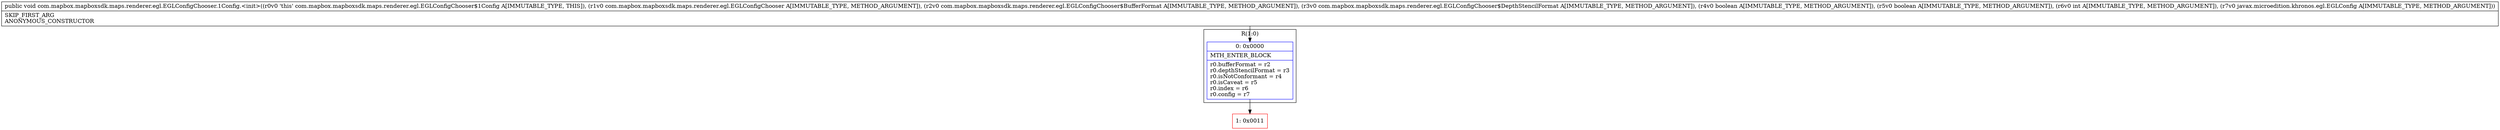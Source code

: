 digraph "CFG forcom.mapbox.mapboxsdk.maps.renderer.egl.EGLConfigChooser.1Config.\<init\>(Lcom\/mapbox\/mapboxsdk\/maps\/renderer\/egl\/EGLConfigChooser;Lcom\/mapbox\/mapboxsdk\/maps\/renderer\/egl\/EGLConfigChooser$BufferFormat;Lcom\/mapbox\/mapboxsdk\/maps\/renderer\/egl\/EGLConfigChooser$DepthStencilFormat;ZZILjavax\/microedition\/khronos\/egl\/EGLConfig;)V" {
subgraph cluster_Region_1459897712 {
label = "R(1:0)";
node [shape=record,color=blue];
Node_0 [shape=record,label="{0\:\ 0x0000|MTH_ENTER_BLOCK\l|r0.bufferFormat = r2\lr0.depthStencilFormat = r3\lr0.isNotConformant = r4\lr0.isCaveat = r5\lr0.index = r6\lr0.config = r7\l}"];
}
Node_1 [shape=record,color=red,label="{1\:\ 0x0011}"];
MethodNode[shape=record,label="{public void com.mapbox.mapboxsdk.maps.renderer.egl.EGLConfigChooser.1Config.\<init\>((r0v0 'this' com.mapbox.mapboxsdk.maps.renderer.egl.EGLConfigChooser$1Config A[IMMUTABLE_TYPE, THIS]), (r1v0 com.mapbox.mapboxsdk.maps.renderer.egl.EGLConfigChooser A[IMMUTABLE_TYPE, METHOD_ARGUMENT]), (r2v0 com.mapbox.mapboxsdk.maps.renderer.egl.EGLConfigChooser$BufferFormat A[IMMUTABLE_TYPE, METHOD_ARGUMENT]), (r3v0 com.mapbox.mapboxsdk.maps.renderer.egl.EGLConfigChooser$DepthStencilFormat A[IMMUTABLE_TYPE, METHOD_ARGUMENT]), (r4v0 boolean A[IMMUTABLE_TYPE, METHOD_ARGUMENT]), (r5v0 boolean A[IMMUTABLE_TYPE, METHOD_ARGUMENT]), (r6v0 int A[IMMUTABLE_TYPE, METHOD_ARGUMENT]), (r7v0 javax.microedition.khronos.egl.EGLConfig A[IMMUTABLE_TYPE, METHOD_ARGUMENT]))  | SKIP_FIRST_ARG\lANONYMOUS_CONSTRUCTOR\l}"];
MethodNode -> Node_0;
Node_0 -> Node_1;
}

